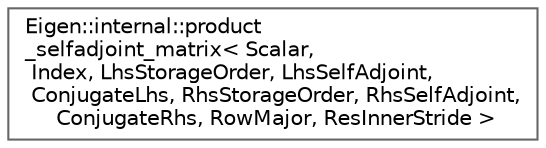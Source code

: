 digraph "Graphical Class Hierarchy"
{
 // LATEX_PDF_SIZE
  bgcolor="transparent";
  edge [fontname=Helvetica,fontsize=10,labelfontname=Helvetica,labelfontsize=10];
  node [fontname=Helvetica,fontsize=10,shape=box,height=0.2,width=0.4];
  rankdir="LR";
  Node0 [id="Node000000",label="Eigen::internal::product\l_selfadjoint_matrix\< Scalar,\l Index, LhsStorageOrder, LhsSelfAdjoint,\l ConjugateLhs, RhsStorageOrder, RhsSelfAdjoint,\l ConjugateRhs, RowMajor, ResInnerStride \>",height=0.2,width=0.4,color="grey40", fillcolor="white", style="filled",URL="$structEigen_1_1internal_1_1product__selfadjoint__matrix_3_01Scalar_00_01Index_00_01LhsStorageOrdc782a17716b2d089f283c1890fad2ced.html",tooltip=" "];
}
